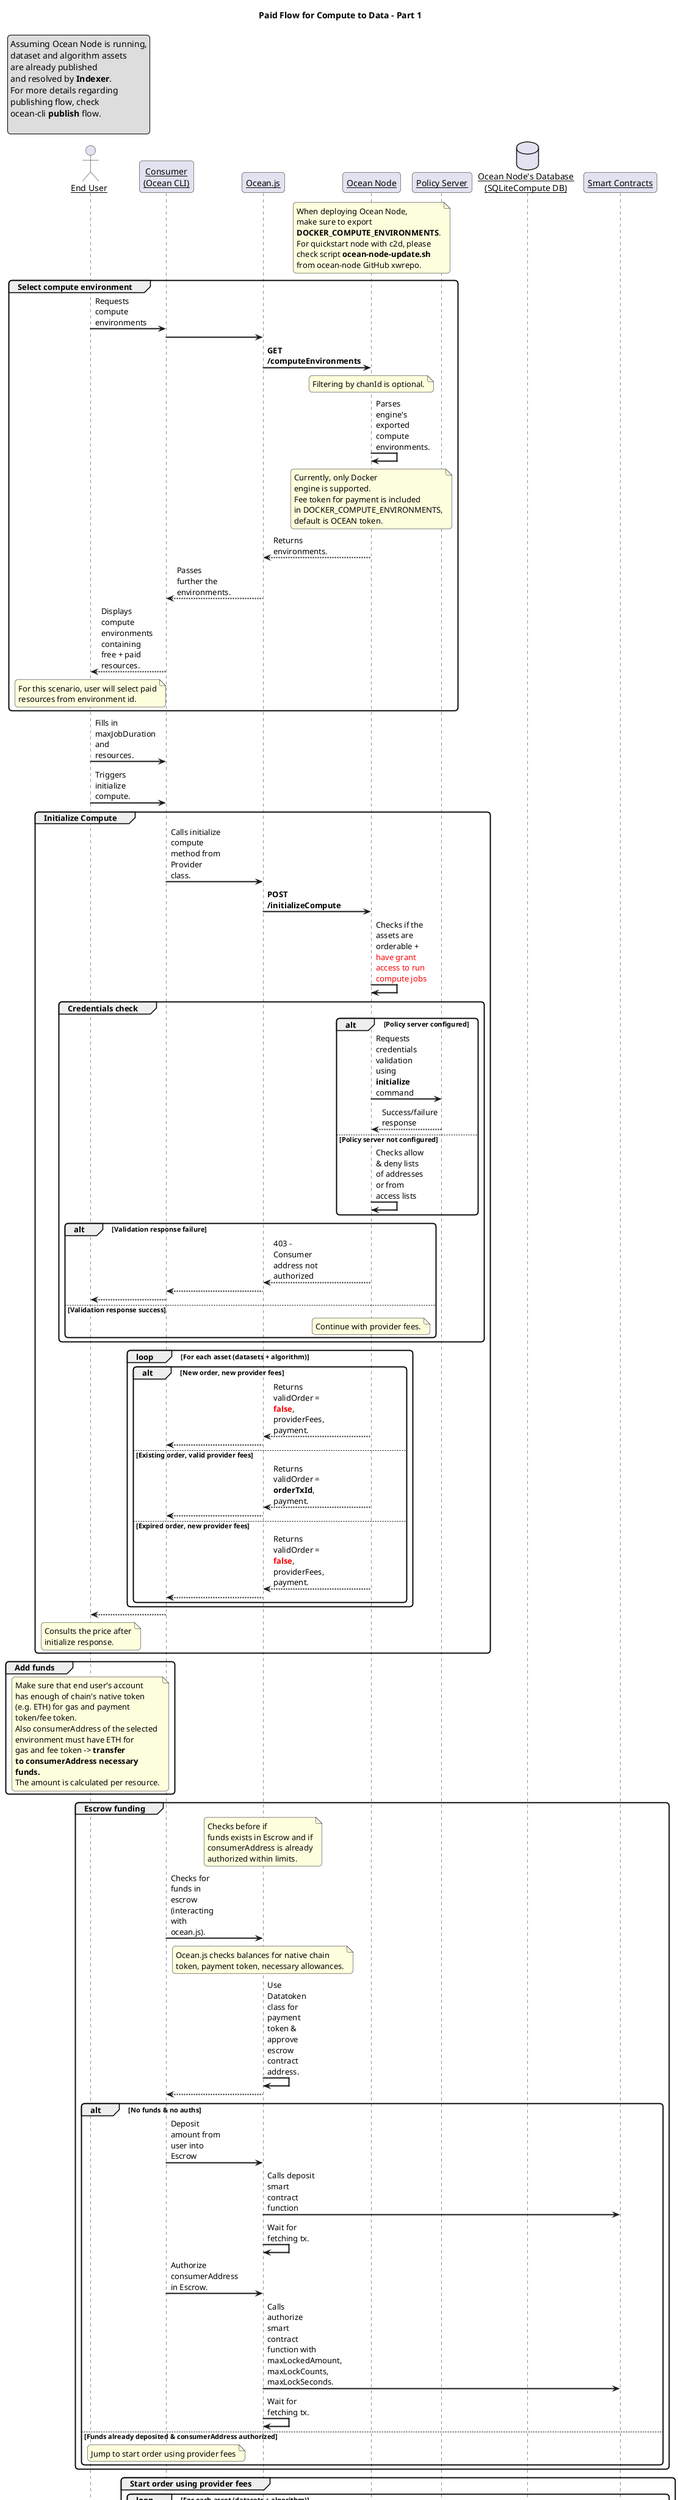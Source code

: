 @startuml "Paid Flow for Compute to Data - Part 1"
title "Paid Flow for Compute to Data - Part 1"

skinparam sequenceArrowThickness 2
skinparam roundcorner 10
skinparam maxmessagesize 85
skinparam sequenceParticipant underline

actor "End User" as end_user
participant "Consumer\n(Ocean CLI)" as consumer
participant "Ocean.js" as ocean_js
participant "Ocean Node" as ocean_node
participant "Policy Server" as policy_server
database "Ocean Node's Database\n(SQLiteCompute DB)" as db
participant "Smart Contracts" as smart_contracts

legend top left
Assuming Ocean Node is running,
dataset and algorithm assets
are already published
and resolved by **Indexer**.
For more details regarding
publishing flow, check 
ocean-cli **publish** flow.

end legend

note over ocean_node
When deploying Ocean Node,
make sure to export
**DOCKER_COMPUTE_ENVIRONMENTS**.
For quickstart node with c2d, please
check script **ocean-node-update.sh**
from ocean-node GitHub xwrepo.
end note

group Select compute environment

    end_user -> consumer: Requests compute environments
    consumer -> ocean_js
    ocean_js -> ocean_node: **GET /computeEnvironments**
    note over ocean_node
    Filtering by chanId is optional.
    end note
    ocean_node -> ocean_node: Parses engine's exported compute environments.
    note over ocean_node
    Currently, only Docker
    engine is supported.
    Fee token for payment is included
    in DOCKER_COMPUTE_ENVIRONMENTS,
    default is OCEAN token.
    end note
    ocean_node --> ocean_js: Returns environments.
    ocean_js --> consumer: Passes further the environments.
    consumer --> end_user: Displays compute environments containing free + paid resources.
    note over end_user
    For this scenario, user will select paid
    resources from environment id.
    end note

end group

end_user -> consumer: Fills in maxJobDuration and resources.
end_user -> consumer: Triggers initialize compute.
group Initialize Compute
    consumer -> ocean_js: Calls initialize compute method from Provider class.
    ocean_js -> ocean_node: **POST /initializeCompute**
    ocean_node -> ocean_node: Checks if the assets are orderable + <font color=red>have grant access to run compute jobs</font>
    group Credentials check
        alt Policy server configured
            ocean_node -> policy_server: Requests credentials validation using **initialize** command
            policy_server --> ocean_node: Success/failure response
        else Policy server not configured
            ocean_node -> ocean_node: Checks allow & deny lists of addresses or from access lists
        end
        alt Validation response failure
            ocean_node --> ocean_js: 403 - Consumer address not authorized
            ocean_js --> consumer
            consumer --> end_user
        else Validation response success
            note over ocean_node
                Continue with provider fees.
            end note
        end
    end group
    loop For each asset (datasets + algorithm)
    alt New order, new provider fees
    ocean_node --> ocean_js: Returns validOrder = <font color="red">**false**</font>, providerFees, payment.
    ocean_js --> consumer
    else Existing order, valid provider fees
    ocean_node --> ocean_js: Returns validOrder = **orderTxId**, payment.
    ocean_js --> consumer
    else Expired order, new provider fees
    ocean_node --> ocean_js: Returns validOrder = <font color="red">**false**</font>, providerFees, payment.
    ocean_js --> consumer
    end
    end loop
    consumer --> end_user
    note over end_user
    Consults the price after
    initialize response.
    end note
end group
group Add funds
    note over end_user
    Make sure that end user's account
    has enough of chain's native token
    (e.g. ETH) for gas and payment
    token/fee token. 
    Also consumerAddress of the selected
    environment must have ETH for
    gas and fee token -> **transfer**
    **to consumerAddress necessary**
    **funds.** 
    The amount is calculated per resource.
    end note

end group

group Escrow funding
    note over ocean_js
    Checks before if
    funds exists in Escrow and if
    consumerAddress is already
    authorized within limits.
    end note
    consumer -> ocean_js: Checks for funds in escrow (interacting with ocean.js).
    note over ocean_js
    Ocean.js checks balances for native chain
    token, payment token, necessary allowances.
    end note
    ocean_js -> ocean_js: Use Datatoken class for payment token & approve escrow contract address.
    ocean_js --> consumer
    alt No funds & no auths 
    consumer -> ocean_js: Deposit amount from user into Escrow
    ocean_js -> smart_contracts: Calls deposit smart contract function
    ocean_js -> ocean_js: Wait for fetching tx.
    consumer -> ocean_js: Authorize consumerAddress in Escrow.
    ocean_js -> smart_contracts: Calls authorize smart contract function with maxLockedAmount, maxLockCounts, maxLockSeconds.
    ocean_js -> ocean_js: Wait for fetching tx.
    else Funds already deposited & consumerAddress authorized
    note over consumer
    Jump to start order using provider fees
    end note
    end
end group
group Start order using provider fees
    loop For each asset (datasets + algorithm)
    consumer -> ocean_js: Calls handleComputeOrder
    ocean_js -> ocean_js: Checks if calling smart contracts **startOrder** or **reuseOrder**.
    alt 1. New order, new provider fees\n-> startOrder
    ocean_js -> smart_contracts: Asset datatoken invokes startOrder.
    smart_contracts --> ocean_js: Transaction hash as proof for ordering.
    ocean_js --> consumer: Returns transaction hash.
    else 2. Existing order, valid provider fees\n-> returns existing valid order tx ID.
    ocean_js -> consumer: Returns validOrder from initialize response.
    else 3. Expired order, new provider fees\n-> reuseOrder
    ocean_js -> smart_contracts: Asset datatoken invokes reuseOrder.
    smart_contracts --> ocean_js: Transaction hash as proof for ordering.
    ocean_js --> consumer: Returns transaction hash.
    end
    end loop
end group

@enduml